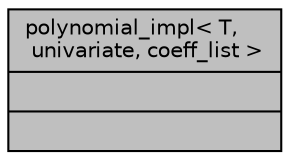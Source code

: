 digraph G
{
  edge [fontname="Helvetica",fontsize="10",labelfontname="Helvetica",labelfontsize="10"];
  node [fontname="Helvetica",fontsize="10",shape=record];
  Node1 [label="{polynomial_impl\< T,\l univariate, coeff_list \>\n||}",height=0.2,width=0.4,color="black", fillcolor="grey75", style="filled" fontcolor="black"];
}

